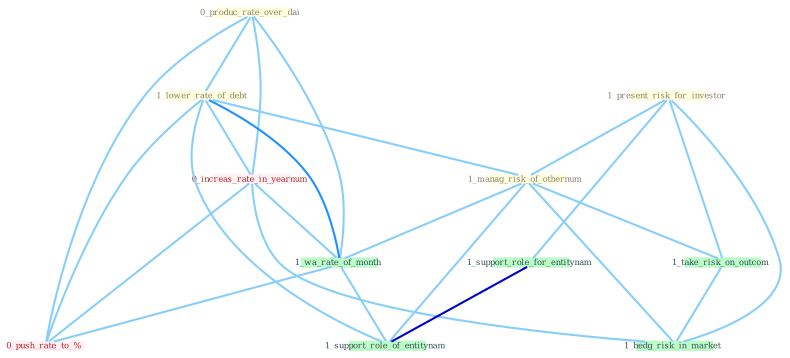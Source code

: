Graph G{ 
    node
    [shape=polygon,style=filled,width=.5,height=.06,color="#BDFCC9",fixedsize=true,fontsize=4,
    fontcolor="#2f4f4f"];
    {node
    [color="#ffffe0", fontcolor="#8b7d6b"] "0_produc_rate_over_dai " "1_present_risk_for_investor " "1_lower_rate_of_debt " "1_manag_risk_of_othernum "}
{node [color="#fff0f5", fontcolor="#b22222"] "0_increas_rate_in_yearnum " "0_push_rate_to_% "}
edge [color="#B0E2FF"];

	"0_produc_rate_over_dai " -- "1_lower_rate_of_debt " [w="1", color="#87cefa" ];
	"0_produc_rate_over_dai " -- "0_increas_rate_in_yearnum " [w="1", color="#87cefa" ];
	"0_produc_rate_over_dai " -- "1_wa_rate_of_month " [w="1", color="#87cefa" ];
	"0_produc_rate_over_dai " -- "0_push_rate_to_% " [w="1", color="#87cefa" ];
	"1_present_risk_for_investor " -- "1_manag_risk_of_othernum " [w="1", color="#87cefa" ];
	"1_present_risk_for_investor " -- "1_support_role_for_entitynam " [w="1", color="#87cefa" ];
	"1_present_risk_for_investor " -- "1_take_risk_on_outcom " [w="1", color="#87cefa" ];
	"1_present_risk_for_investor " -- "1_hedg_risk_in_market " [w="1", color="#87cefa" ];
	"1_lower_rate_of_debt " -- "1_manag_risk_of_othernum " [w="1", color="#87cefa" ];
	"1_lower_rate_of_debt " -- "0_increas_rate_in_yearnum " [w="1", color="#87cefa" ];
	"1_lower_rate_of_debt " -- "1_wa_rate_of_month " [w="2", color="#1e90ff" , len=0.8];
	"1_lower_rate_of_debt " -- "0_push_rate_to_% " [w="1", color="#87cefa" ];
	"1_lower_rate_of_debt " -- "1_support_role_of_entitynam " [w="1", color="#87cefa" ];
	"1_manag_risk_of_othernum " -- "1_wa_rate_of_month " [w="1", color="#87cefa" ];
	"1_manag_risk_of_othernum " -- "1_take_risk_on_outcom " [w="1", color="#87cefa" ];
	"1_manag_risk_of_othernum " -- "1_support_role_of_entitynam " [w="1", color="#87cefa" ];
	"1_manag_risk_of_othernum " -- "1_hedg_risk_in_market " [w="1", color="#87cefa" ];
	"0_increas_rate_in_yearnum " -- "1_wa_rate_of_month " [w="1", color="#87cefa" ];
	"0_increas_rate_in_yearnum " -- "0_push_rate_to_% " [w="1", color="#87cefa" ];
	"0_increas_rate_in_yearnum " -- "1_hedg_risk_in_market " [w="1", color="#87cefa" ];
	"1_wa_rate_of_month " -- "0_push_rate_to_% " [w="1", color="#87cefa" ];
	"1_wa_rate_of_month " -- "1_support_role_of_entitynam " [w="1", color="#87cefa" ];
	"1_support_role_for_entitynam " -- "1_support_role_of_entitynam " [w="3", color="#0000cd" , len=0.6];
	"1_take_risk_on_outcom " -- "1_hedg_risk_in_market " [w="1", color="#87cefa" ];
}